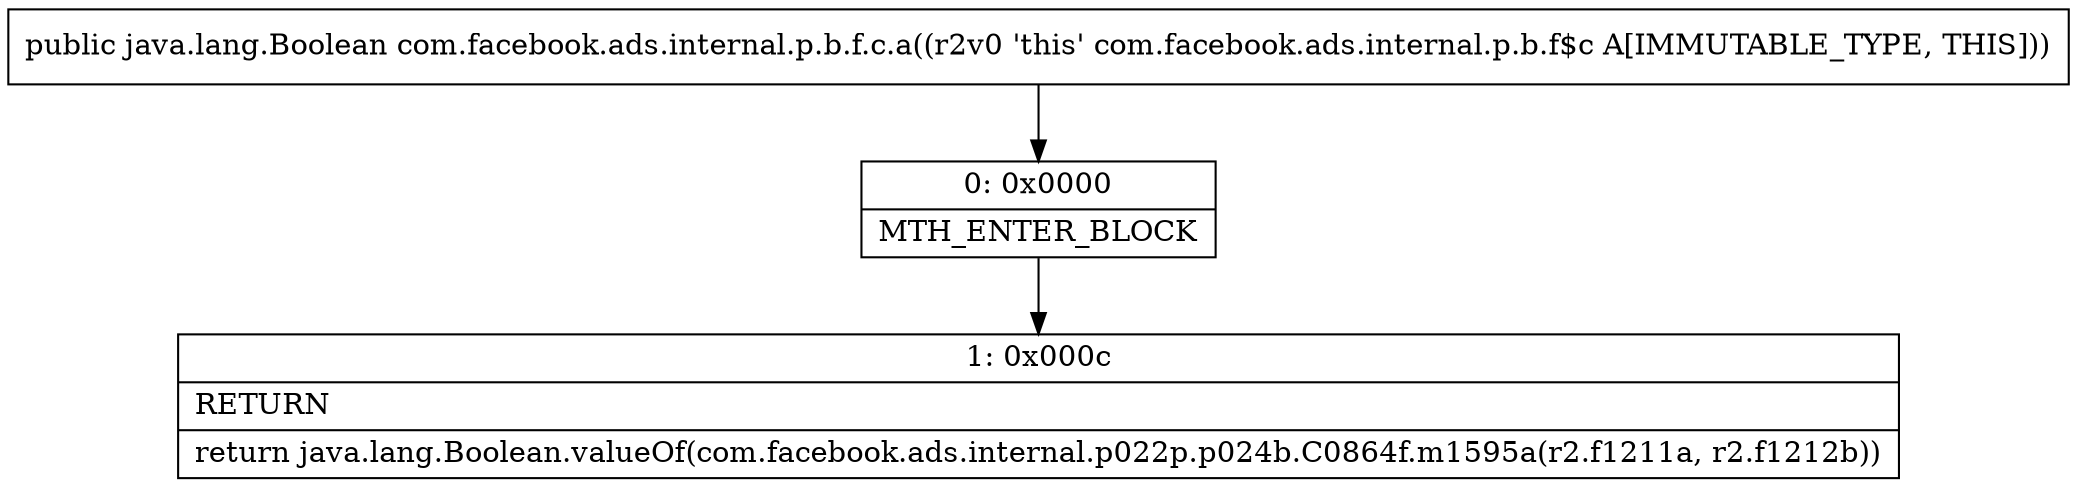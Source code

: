 digraph "CFG forcom.facebook.ads.internal.p.b.f.c.a()Ljava\/lang\/Boolean;" {
Node_0 [shape=record,label="{0\:\ 0x0000|MTH_ENTER_BLOCK\l}"];
Node_1 [shape=record,label="{1\:\ 0x000c|RETURN\l|return java.lang.Boolean.valueOf(com.facebook.ads.internal.p022p.p024b.C0864f.m1595a(r2.f1211a, r2.f1212b))\l}"];
MethodNode[shape=record,label="{public java.lang.Boolean com.facebook.ads.internal.p.b.f.c.a((r2v0 'this' com.facebook.ads.internal.p.b.f$c A[IMMUTABLE_TYPE, THIS])) }"];
MethodNode -> Node_0;
Node_0 -> Node_1;
}

